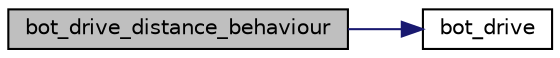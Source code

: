 digraph G
{
  edge [fontname="Helvetica",fontsize="10",labelfontname="Helvetica",labelfontsize="10"];
  node [fontname="Helvetica",fontsize="10",shape=record];
  rankdir="LR";
  Node1 [label="bot_drive_distance_behaviour",height=0.2,width=0.4,color="black", fillcolor="grey75", style="filled" fontcolor="black"];
  Node1 -> Node2 [color="midnightblue",fontsize="10",style="solid",fontname="Helvetica"];
  Node2 [label="bot_drive",height=0.2,width=0.4,color="black", fillcolor="white", style="filled",URL="$behaviour__drive__distance_8c.html#a3326d2bd0b9ba5fe13e7a0fae98a1c8b"];
}
